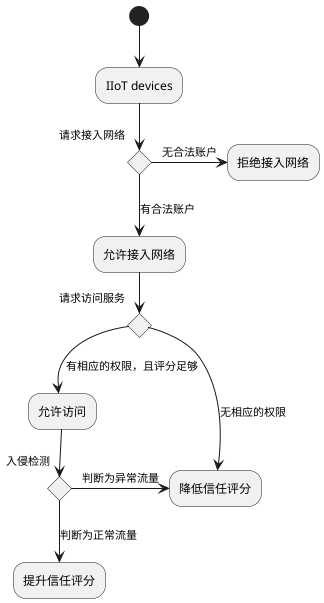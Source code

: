 @startuml

(*) --> "IIoT devices"
if "请求接入网络" then
    --> [有合法账户] "允许接入网络"
    if "请求访问服务" then
        --> [有相应的权限，且评分足够] "允许访问"
        if "入侵检测" then
            --> [判断为正常流量] "提升信任评分"
        else
            -> [判断为异常流量] "降低信任评分"
        endif
    else
        -> [无相应的权限] "降低信任评分"
    endif
else
    -> [无合法账户] "拒绝接入网络"
endif

@enduml
